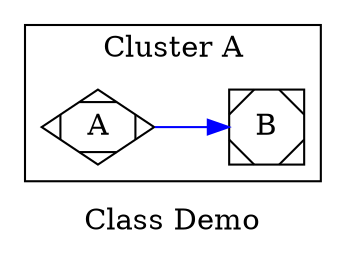 digraph graph_51
{
graph [ label="Class Demo" rankdir="LR" ]

subgraph "cluster A"
{
graph [ label="Cluster A" rankdir="LR" ]

"A" [ shape="Mdiamond" ]
"B" [ shape="Msquare" ]
"A" -> "B" [ color="blue" label="" ]
}
}
